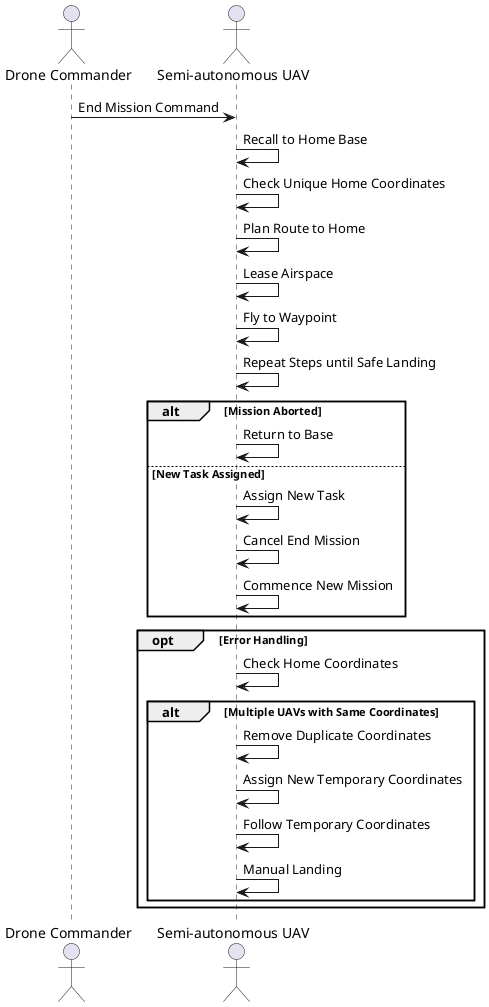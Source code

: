 @startuml "End Mission Sequence Diagram"

actor "Drone Commander" as DC
actor "Semi-autonomous UAV" as UAV

DC -> UAV: End Mission Command
UAV -> UAV: Recall to Home Base
UAV -> UAV: Check Unique Home Coordinates
UAV -> UAV: Plan Route to Home
UAV -> UAV: Lease Airspace
UAV -> UAV: Fly to Waypoint
UAV -> UAV: Repeat Steps until Safe Landing

alt Mission Aborted
    UAV -> UAV: Return to Base
else New Task Assigned
    UAV -> UAV: Assign New Task
    UAV -> UAV: Cancel End Mission
    UAV -> UAV: Commence New Mission
end

opt Error Handling
    UAV -> UAV: Check Home Coordinates
    alt Multiple UAVs with Same Coordinates
        UAV -> UAV: Remove Duplicate Coordinates
        UAV -> UAV: Assign New Temporary Coordinates
        UAV -> UAV: Follow Temporary Coordinates
        UAV -> UAV: Manual Landing
    end
end

@enduml
